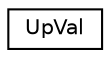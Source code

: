 digraph "Graphical Class Hierarchy"
{
 // LATEX_PDF_SIZE
  edge [fontname="Helvetica",fontsize="10",labelfontname="Helvetica",labelfontsize="10"];
  node [fontname="Helvetica",fontsize="10",shape=record];
  rankdir="LR";
  Node0 [label="UpVal",height=0.2,width=0.4,color="black", fillcolor="white", style="filled",URL="$struct_up_val.html",tooltip=" "];
}
